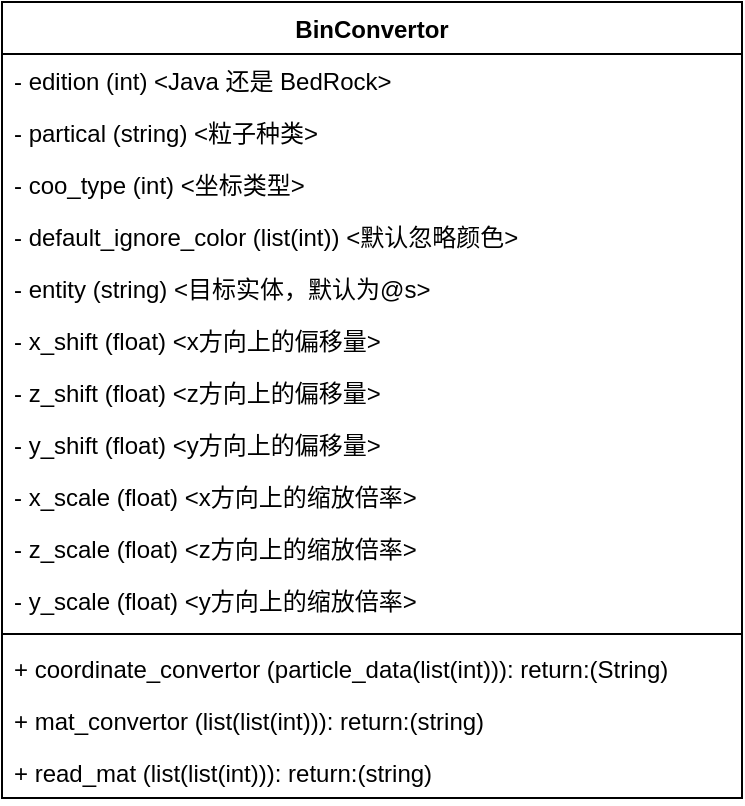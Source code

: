 <mxfile version="20.3.0" type="device"><diagram id="C5RBs43oDa-KdzZeNtuy" name="Page-1"><mxGraphModel dx="941" dy="745" grid="1" gridSize="10" guides="1" tooltips="1" connect="1" arrows="1" fold="1" page="1" pageScale="1" pageWidth="827" pageHeight="1169" math="0" shadow="0"><root><mxCell id="WIyWlLk6GJQsqaUBKTNV-0"/><mxCell id="WIyWlLk6GJQsqaUBKTNV-1" parent="WIyWlLk6GJQsqaUBKTNV-0"/><mxCell id="fKWgFAoszj4DD40YWPwD-63" value="BinConvertor" style="swimlane;fontStyle=1;align=center;verticalAlign=top;childLayout=stackLayout;horizontal=1;startSize=26;horizontalStack=0;resizeParent=1;resizeParentMax=0;resizeLast=0;collapsible=1;marginBottom=0;" vertex="1" parent="WIyWlLk6GJQsqaUBKTNV-1"><mxGeometry x="80" y="150" width="370" height="398" as="geometry"/></mxCell><mxCell id="fKWgFAoszj4DD40YWPwD-64" value="- edition (int) &lt;Java 还是 BedRock&gt;" style="text;strokeColor=none;fillColor=none;align=left;verticalAlign=top;spacingLeft=4;spacingRight=4;overflow=hidden;rotatable=0;points=[[0,0.5],[1,0.5]];portConstraint=eastwest;" vertex="1" parent="fKWgFAoszj4DD40YWPwD-63"><mxGeometry y="26" width="370" height="26" as="geometry"/></mxCell><mxCell id="fKWgFAoszj4DD40YWPwD-69" value="- partical (string) &lt;粒子种类&gt;" style="text;strokeColor=none;fillColor=none;align=left;verticalAlign=top;spacingLeft=4;spacingRight=4;overflow=hidden;rotatable=0;points=[[0,0.5],[1,0.5]];portConstraint=eastwest;" vertex="1" parent="fKWgFAoszj4DD40YWPwD-63"><mxGeometry y="52" width="370" height="26" as="geometry"/></mxCell><mxCell id="fKWgFAoszj4DD40YWPwD-70" value="- coo_type (int) &lt;坐标类型&gt;" style="text;strokeColor=none;fillColor=none;align=left;verticalAlign=top;spacingLeft=4;spacingRight=4;overflow=hidden;rotatable=0;points=[[0,0.5],[1,0.5]];portConstraint=eastwest;" vertex="1" parent="fKWgFAoszj4DD40YWPwD-63"><mxGeometry y="78" width="370" height="26" as="geometry"/></mxCell><mxCell id="fKWgFAoszj4DD40YWPwD-71" value="- default_ignore_color (list(int)) &lt;默认忽略颜色&gt;" style="text;strokeColor=none;fillColor=none;align=left;verticalAlign=top;spacingLeft=4;spacingRight=4;overflow=hidden;rotatable=0;points=[[0,0.5],[1,0.5]];portConstraint=eastwest;" vertex="1" parent="fKWgFAoszj4DD40YWPwD-63"><mxGeometry y="104" width="370" height="26" as="geometry"/></mxCell><mxCell id="fKWgFAoszj4DD40YWPwD-72" value="- entity (string) &lt;目标实体，默认为@s&gt;" style="text;strokeColor=none;fillColor=none;align=left;verticalAlign=top;spacingLeft=4;spacingRight=4;overflow=hidden;rotatable=0;points=[[0,0.5],[1,0.5]];portConstraint=eastwest;" vertex="1" parent="fKWgFAoszj4DD40YWPwD-63"><mxGeometry y="130" width="370" height="26" as="geometry"/></mxCell><mxCell id="fKWgFAoszj4DD40YWPwD-73" value="- x_shift (float) &lt;x方向上的偏移量&gt;" style="text;strokeColor=none;fillColor=none;align=left;verticalAlign=top;spacingLeft=4;spacingRight=4;overflow=hidden;rotatable=0;points=[[0,0.5],[1,0.5]];portConstraint=eastwest;" vertex="1" parent="fKWgFAoszj4DD40YWPwD-63"><mxGeometry y="156" width="370" height="26" as="geometry"/></mxCell><mxCell id="fKWgFAoszj4DD40YWPwD-74" value="- z_shift (float) &lt;z方向上的偏移量&gt;" style="text;strokeColor=none;fillColor=none;align=left;verticalAlign=top;spacingLeft=4;spacingRight=4;overflow=hidden;rotatable=0;points=[[0,0.5],[1,0.5]];portConstraint=eastwest;" vertex="1" parent="fKWgFAoszj4DD40YWPwD-63"><mxGeometry y="182" width="370" height="26" as="geometry"/></mxCell><mxCell id="fKWgFAoszj4DD40YWPwD-75" value="- y_shift (float) &lt;y方向上的偏移量&gt;" style="text;strokeColor=none;fillColor=none;align=left;verticalAlign=top;spacingLeft=4;spacingRight=4;overflow=hidden;rotatable=0;points=[[0,0.5],[1,0.5]];portConstraint=eastwest;" vertex="1" parent="fKWgFAoszj4DD40YWPwD-63"><mxGeometry y="208" width="370" height="26" as="geometry"/></mxCell><mxCell id="fKWgFAoszj4DD40YWPwD-76" value="- x_scale (float) &lt;x方向上的缩放倍率&gt;" style="text;strokeColor=none;fillColor=none;align=left;verticalAlign=top;spacingLeft=4;spacingRight=4;overflow=hidden;rotatable=0;points=[[0,0.5],[1,0.5]];portConstraint=eastwest;" vertex="1" parent="fKWgFAoszj4DD40YWPwD-63"><mxGeometry y="234" width="370" height="26" as="geometry"/></mxCell><mxCell id="fKWgFAoszj4DD40YWPwD-77" value="- z_scale (float) &lt;z方向上的缩放倍率&gt;" style="text;strokeColor=none;fillColor=none;align=left;verticalAlign=top;spacingLeft=4;spacingRight=4;overflow=hidden;rotatable=0;points=[[0,0.5],[1,0.5]];portConstraint=eastwest;" vertex="1" parent="fKWgFAoszj4DD40YWPwD-63"><mxGeometry y="260" width="370" height="26" as="geometry"/></mxCell><mxCell id="fKWgFAoszj4DD40YWPwD-78" value="- y_scale (float) &lt;y方向上的缩放倍率&gt;" style="text;strokeColor=none;fillColor=none;align=left;verticalAlign=top;spacingLeft=4;spacingRight=4;overflow=hidden;rotatable=0;points=[[0,0.5],[1,0.5]];portConstraint=eastwest;" vertex="1" parent="fKWgFAoszj4DD40YWPwD-63"><mxGeometry y="286" width="370" height="26" as="geometry"/></mxCell><mxCell id="fKWgFAoszj4DD40YWPwD-65" value="" style="line;strokeWidth=1;fillColor=none;align=left;verticalAlign=middle;spacingTop=-1;spacingLeft=3;spacingRight=3;rotatable=0;labelPosition=right;points=[];portConstraint=eastwest;strokeColor=inherit;" vertex="1" parent="fKWgFAoszj4DD40YWPwD-63"><mxGeometry y="312" width="370" height="8" as="geometry"/></mxCell><mxCell id="fKWgFAoszj4DD40YWPwD-66" value="+ coordinate_convertor (particle_data(list(int))): return:(String)" style="text;strokeColor=none;fillColor=none;align=left;verticalAlign=top;spacingLeft=4;spacingRight=4;overflow=hidden;rotatable=0;points=[[0,0.5],[1,0.5]];portConstraint=eastwest;" vertex="1" parent="fKWgFAoszj4DD40YWPwD-63"><mxGeometry y="320" width="370" height="26" as="geometry"/></mxCell><mxCell id="fKWgFAoszj4DD40YWPwD-68" value="+ mat_convertor (list(list(int))): return:(string)" style="text;strokeColor=none;fillColor=none;align=left;verticalAlign=top;spacingLeft=4;spacingRight=4;overflow=hidden;rotatable=0;points=[[0,0.5],[1,0.5]];portConstraint=eastwest;" vertex="1" parent="fKWgFAoszj4DD40YWPwD-63"><mxGeometry y="346" width="370" height="26" as="geometry"/></mxCell><mxCell id="fKWgFAoszj4DD40YWPwD-79" value="+ read_mat (list(list(int))): return:(string)" style="text;strokeColor=none;fillColor=none;align=left;verticalAlign=top;spacingLeft=4;spacingRight=4;overflow=hidden;rotatable=0;points=[[0,0.5],[1,0.5]];portConstraint=eastwest;" vertex="1" parent="fKWgFAoszj4DD40YWPwD-63"><mxGeometry y="372" width="370" height="26" as="geometry"/></mxCell></root></mxGraphModel></diagram></mxfile>